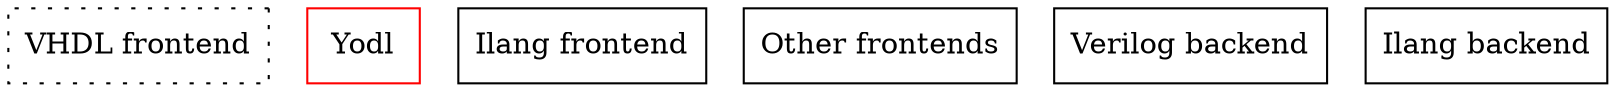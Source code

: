 
        digraph A {
          graph [splines=true, overlap=prism];#          nVerF [sha&e=box, label="Verilog frontend"];
          nVhdF2 [shape=box, label="VHDL frontend", style=dotted];
          nVhdF [shape=box, label="Yodl", color=red];
          nIlangF [shape=box, label="Ilang frontend"];
          nOtherF [shape=box, label="Other frontends"];

          nVerB [shape=box, label="Verilog backend"];
          nIlangB [shape=box, label="Ilang backend"];
          {
          }
        }

